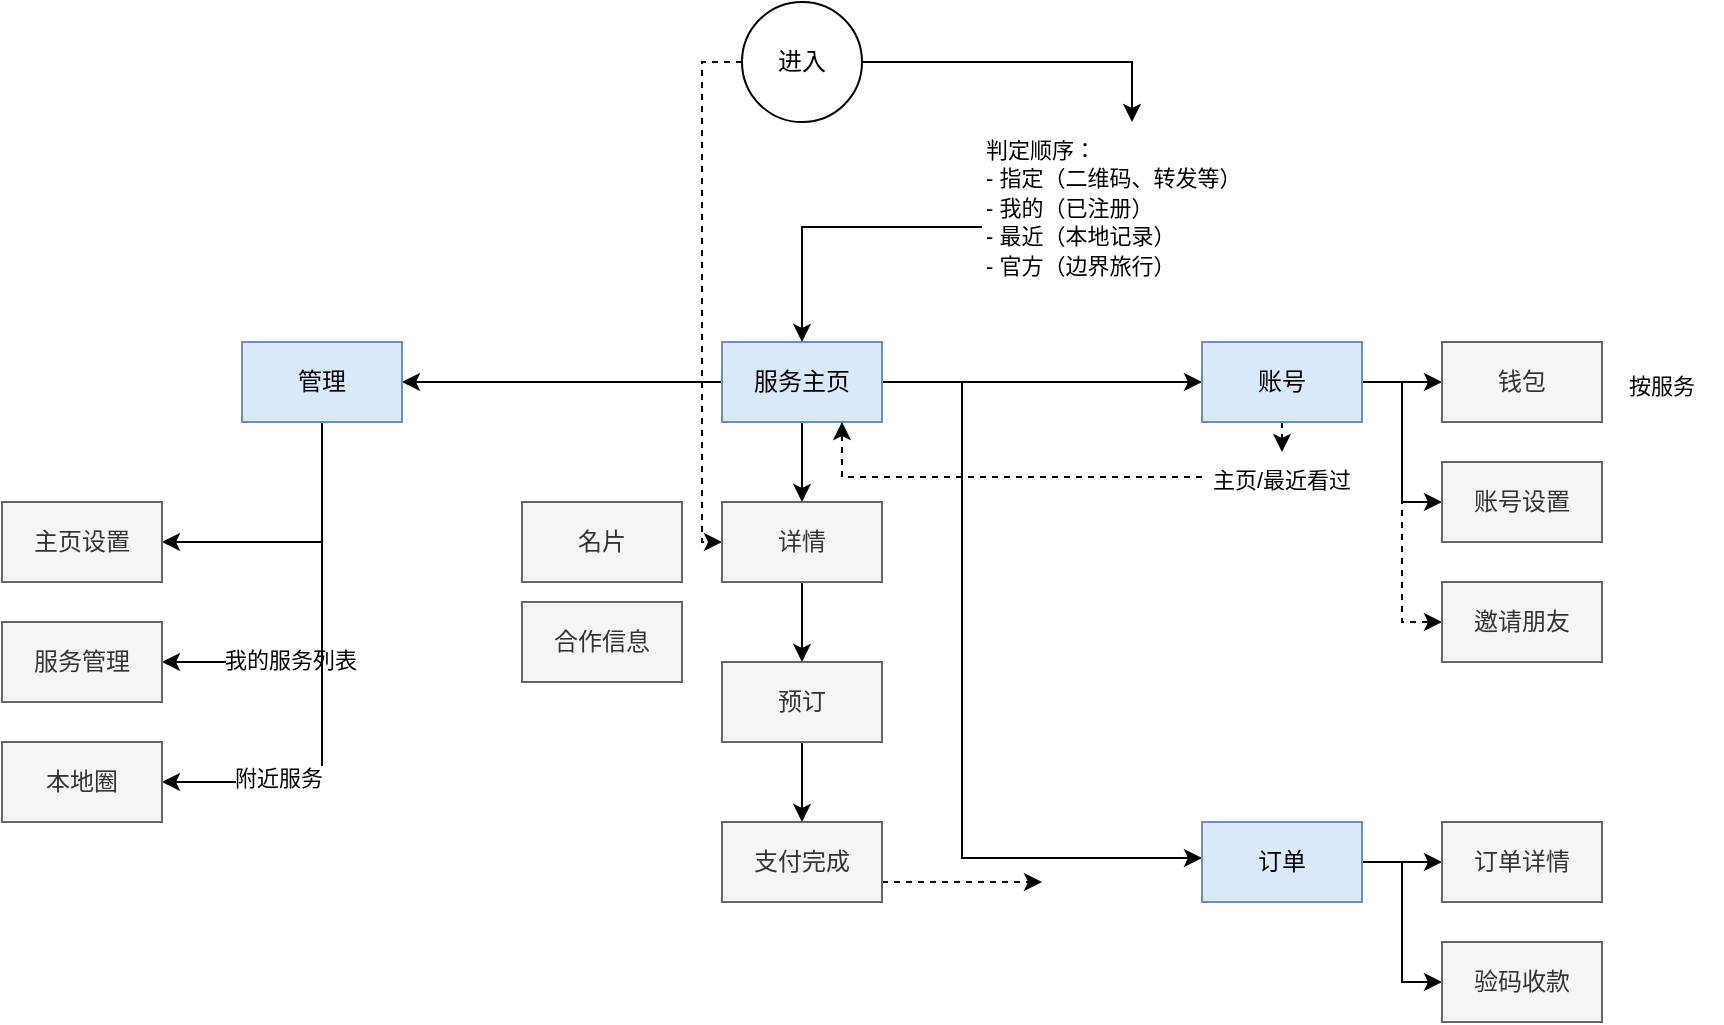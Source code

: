 <mxfile version="14.4.2" type="github">
  <diagram id="uaJOWpeh-Cgn03qF8BdY" name="Page-1">
    <mxGraphModel dx="946" dy="645" grid="1" gridSize="10" guides="1" tooltips="1" connect="1" arrows="1" fold="1" page="1" pageScale="1" pageWidth="1169" pageHeight="827" background="none" math="0" shadow="0">
      <root>
        <mxCell id="0" />
        <mxCell id="1" parent="0" />
        <mxCell id="1kkJQfJtM5-QZLH32b5V-17" style="edgeStyle=orthogonalEdgeStyle;rounded=0;orthogonalLoop=1;jettySize=auto;html=1;exitX=1;exitY=0.5;exitDx=0;exitDy=0;entryX=0.5;entryY=0;entryDx=0;entryDy=0;" parent="1" source="1kkJQfJtM5-QZLH32b5V-1" target="1kkJQfJtM5-QZLH32b5V-14" edge="1">
          <mxGeometry relative="1" as="geometry" />
        </mxCell>
        <mxCell id="1kkJQfJtM5-QZLH32b5V-26" style="edgeStyle=orthogonalEdgeStyle;rounded=0;orthogonalLoop=1;jettySize=auto;html=1;exitX=0;exitY=0.5;exitDx=0;exitDy=0;entryX=0;entryY=0.5;entryDx=0;entryDy=0;dashed=1;" parent="1" source="1kkJQfJtM5-QZLH32b5V-1" target="1kkJQfJtM5-QZLH32b5V-19" edge="1">
          <mxGeometry relative="1" as="geometry" />
        </mxCell>
        <mxCell id="1kkJQfJtM5-QZLH32b5V-1" value="进入" style="ellipse;whiteSpace=wrap;html=1;aspect=fixed;" parent="1" vertex="1">
          <mxGeometry x="410" y="30" width="60" height="60" as="geometry" />
        </mxCell>
        <mxCell id="1kkJQfJtM5-QZLH32b5V-21" value="" style="edgeStyle=orthogonalEdgeStyle;rounded=0;orthogonalLoop=1;jettySize=auto;html=1;" parent="1" source="1kkJQfJtM5-QZLH32b5V-5" target="1kkJQfJtM5-QZLH32b5V-19" edge="1">
          <mxGeometry relative="1" as="geometry" />
        </mxCell>
        <mxCell id="1kkJQfJtM5-QZLH32b5V-25" value="" style="edgeStyle=orthogonalEdgeStyle;rounded=0;orthogonalLoop=1;jettySize=auto;html=1;" parent="1" source="1kkJQfJtM5-QZLH32b5V-5" target="1kkJQfJtM5-QZLH32b5V-23" edge="1">
          <mxGeometry relative="1" as="geometry">
            <Array as="points">
              <mxPoint x="520" y="220" />
              <mxPoint x="520" y="458" />
            </Array>
          </mxGeometry>
        </mxCell>
        <mxCell id="1kkJQfJtM5-QZLH32b5V-45" style="edgeStyle=orthogonalEdgeStyle;rounded=0;orthogonalLoop=1;jettySize=auto;html=1;exitX=1;exitY=0.5;exitDx=0;exitDy=0;entryX=0;entryY=0.5;entryDx=0;entryDy=0;startArrow=none;startFill=0;" parent="1" source="1kkJQfJtM5-QZLH32b5V-5" target="1kkJQfJtM5-QZLH32b5V-22" edge="1">
          <mxGeometry relative="1" as="geometry" />
        </mxCell>
        <mxCell id="1kkJQfJtM5-QZLH32b5V-46" value="" style="edgeStyle=orthogonalEdgeStyle;rounded=0;orthogonalLoop=1;jettySize=auto;html=1;startArrow=none;startFill=0;" parent="1" source="1kkJQfJtM5-QZLH32b5V-5" target="1kkJQfJtM5-QZLH32b5V-36" edge="1">
          <mxGeometry relative="1" as="geometry" />
        </mxCell>
        <mxCell id="1kkJQfJtM5-QZLH32b5V-5" value="服务主页" style="rounded=0;whiteSpace=wrap;html=1;fillColor=#dae8fc;strokeColor=#6c8ebf;" parent="1" vertex="1">
          <mxGeometry x="400" y="200" width="80" height="40" as="geometry" />
        </mxCell>
        <mxCell id="1kkJQfJtM5-QZLH32b5V-18" style="edgeStyle=orthogonalEdgeStyle;rounded=0;orthogonalLoop=1;jettySize=auto;html=1;exitX=0;exitY=0.75;exitDx=0;exitDy=0;entryX=0.5;entryY=0;entryDx=0;entryDy=0;" parent="1" source="1kkJQfJtM5-QZLH32b5V-14" target="1kkJQfJtM5-QZLH32b5V-5" edge="1">
          <mxGeometry relative="1" as="geometry" />
        </mxCell>
        <mxCell id="1kkJQfJtM5-QZLH32b5V-14" value="&lt;span style=&quot;color: rgb(0 , 0 , 0) ; font-family: &amp;#34;helvetica&amp;#34; ; font-size: 11px ; font-style: normal ; font-weight: normal ; letter-spacing: normal ; text-align: center ; text-indent: 0px ; text-transform: none ; word-spacing: 0px ; background-color: rgb(255 , 255 , 255) ; text-decoration: none ; display: inline ; float: none&quot;&gt;判定顺序：&lt;br&gt;- 指定（二维码、转发等）&lt;/span&gt;&lt;br style=&quot;color: rgb(0 , 0 , 0) ; font-family: &amp;#34;helvetica&amp;#34; ; font-size: 11px ; font-style: normal ; font-weight: normal ; letter-spacing: normal ; text-align: center ; text-indent: 0px ; text-transform: none ; word-spacing: 0px ; background-color: rgb(255 , 255 , 255) ; text-decoration: none&quot;&gt;&lt;span style=&quot;color: rgb(0 , 0 , 0) ; font-family: &amp;#34;helvetica&amp;#34; ; font-size: 11px ; font-style: normal ; font-weight: normal ; letter-spacing: normal ; text-align: center ; text-indent: 0px ; text-transform: none ; word-spacing: 0px ; background-color: rgb(255 , 255 , 255) ; text-decoration: none ; display: inline ; float: none&quot;&gt;- 我的（已注册）&lt;/span&gt;&lt;br style=&quot;color: rgb(0 , 0 , 0) ; font-family: &amp;#34;helvetica&amp;#34; ; font-size: 11px ; font-style: normal ; font-weight: normal ; letter-spacing: normal ; text-align: center ; text-indent: 0px ; text-transform: none ; word-spacing: 0px ; background-color: rgb(255 , 255 , 255) ; text-decoration: none&quot;&gt;&lt;span style=&quot;color: rgb(0 , 0 , 0) ; font-family: &amp;#34;helvetica&amp;#34; ; font-size: 11px ; font-style: normal ; font-weight: normal ; letter-spacing: normal ; text-align: center ; text-indent: 0px ; text-transform: none ; word-spacing: 0px ; background-color: rgb(255 , 255 , 255) ; text-decoration: none ; display: inline ; float: none&quot;&gt;- 最近（本地记录）&lt;/span&gt;&lt;br style=&quot;color: rgb(0 , 0 , 0) ; font-family: &amp;#34;helvetica&amp;#34; ; font-size: 11px ; font-style: normal ; font-weight: normal ; letter-spacing: normal ; text-align: center ; text-indent: 0px ; text-transform: none ; word-spacing: 0px ; background-color: rgb(255 , 255 , 255) ; text-decoration: none&quot;&gt;&lt;span style=&quot;color: rgb(0 , 0 , 0) ; font-family: &amp;#34;helvetica&amp;#34; ; font-size: 11px ; font-style: normal ; font-weight: normal ; letter-spacing: normal ; text-align: center ; text-indent: 0px ; text-transform: none ; word-spacing: 0px ; background-color: rgb(255 , 255 , 255) ; text-decoration: none ; display: inline ; float: none&quot;&gt;- 官方（边界旅行）&lt;/span&gt;" style="text;whiteSpace=wrap;html=1;" parent="1" vertex="1">
          <mxGeometry x="530" y="90" width="150" height="70" as="geometry" />
        </mxCell>
        <mxCell id="1kkJQfJtM5-QZLH32b5V-30" value="" style="edgeStyle=orthogonalEdgeStyle;rounded=0;orthogonalLoop=1;jettySize=auto;html=1;startArrow=none;startFill=0;" parent="1" source="1kkJQfJtM5-QZLH32b5V-19" target="1kkJQfJtM5-QZLH32b5V-29" edge="1">
          <mxGeometry relative="1" as="geometry" />
        </mxCell>
        <mxCell id="1kkJQfJtM5-QZLH32b5V-19" value="详情" style="rounded=0;whiteSpace=wrap;html=1;fillColor=#f5f5f5;strokeColor=#666666;fontColor=#333333;" parent="1" vertex="1">
          <mxGeometry x="400" y="280" width="80" height="40" as="geometry" />
        </mxCell>
        <mxCell id="1kkJQfJtM5-QZLH32b5V-48" value="" style="edgeStyle=orthogonalEdgeStyle;rounded=0;orthogonalLoop=1;jettySize=auto;html=1;startArrow=none;startFill=0;" parent="1" source="1kkJQfJtM5-QZLH32b5V-22" target="1kkJQfJtM5-QZLH32b5V-47" edge="1">
          <mxGeometry relative="1" as="geometry" />
        </mxCell>
        <mxCell id="1kkJQfJtM5-QZLH32b5V-51" style="edgeStyle=orthogonalEdgeStyle;rounded=0;orthogonalLoop=1;jettySize=auto;html=1;exitX=0.5;exitY=1;exitDx=0;exitDy=0;entryX=0.5;entryY=0;entryDx=0;entryDy=0;dashed=1;startArrow=none;startFill=0;" parent="1" source="1kkJQfJtM5-QZLH32b5V-22" target="1kkJQfJtM5-QZLH32b5V-43" edge="1">
          <mxGeometry relative="1" as="geometry" />
        </mxCell>
        <mxCell id="1kkJQfJtM5-QZLH32b5V-55" style="edgeStyle=orthogonalEdgeStyle;rounded=0;orthogonalLoop=1;jettySize=auto;html=1;exitX=1;exitY=0.5;exitDx=0;exitDy=0;entryX=0;entryY=0.5;entryDx=0;entryDy=0;startArrow=none;startFill=0;" parent="1" source="1kkJQfJtM5-QZLH32b5V-22" target="1kkJQfJtM5-QZLH32b5V-40" edge="1">
          <mxGeometry relative="1" as="geometry" />
        </mxCell>
        <mxCell id="1kkJQfJtM5-QZLH32b5V-64" style="edgeStyle=orthogonalEdgeStyle;rounded=0;orthogonalLoop=1;jettySize=auto;html=1;exitX=1;exitY=0.5;exitDx=0;exitDy=0;entryX=0;entryY=0.5;entryDx=0;entryDy=0;startArrow=none;startFill=0;dashed=1;" parent="1" source="1kkJQfJtM5-QZLH32b5V-22" target="1kkJQfJtM5-QZLH32b5V-63" edge="1">
          <mxGeometry relative="1" as="geometry" />
        </mxCell>
        <mxCell id="1kkJQfJtM5-QZLH32b5V-22" value="账号" style="rounded=0;whiteSpace=wrap;html=1;fillColor=#dae8fc;strokeColor=#6c8ebf;" parent="1" vertex="1">
          <mxGeometry x="640" y="200" width="80" height="40" as="geometry" />
        </mxCell>
        <mxCell id="1kkJQfJtM5-QZLH32b5V-35" value="" style="edgeStyle=orthogonalEdgeStyle;rounded=0;orthogonalLoop=1;jettySize=auto;html=1;startArrow=none;startFill=0;" parent="1" source="1kkJQfJtM5-QZLH32b5V-23" target="1kkJQfJtM5-QZLH32b5V-34" edge="1">
          <mxGeometry relative="1" as="geometry" />
        </mxCell>
        <mxCell id="1kkJQfJtM5-QZLH32b5V-67" style="edgeStyle=orthogonalEdgeStyle;rounded=0;orthogonalLoop=1;jettySize=auto;html=1;exitX=1;exitY=0.5;exitDx=0;exitDy=0;entryX=0;entryY=0.5;entryDx=0;entryDy=0;startArrow=none;startFill=0;" parent="1" source="1kkJQfJtM5-QZLH32b5V-23" target="1kkJQfJtM5-QZLH32b5V-66" edge="1">
          <mxGeometry relative="1" as="geometry" />
        </mxCell>
        <mxCell id="1kkJQfJtM5-QZLH32b5V-23" value="订单" style="rounded=0;whiteSpace=wrap;html=1;fillColor=#dae8fc;strokeColor=#6c8ebf;" parent="1" vertex="1">
          <mxGeometry x="640" y="440" width="80" height="40" as="geometry" />
        </mxCell>
        <mxCell id="1kkJQfJtM5-QZLH32b5V-32" value="" style="edgeStyle=orthogonalEdgeStyle;rounded=0;orthogonalLoop=1;jettySize=auto;html=1;startArrow=none;startFill=0;" parent="1" source="1kkJQfJtM5-QZLH32b5V-29" target="1kkJQfJtM5-QZLH32b5V-31" edge="1">
          <mxGeometry relative="1" as="geometry" />
        </mxCell>
        <mxCell id="1kkJQfJtM5-QZLH32b5V-29" value="预订" style="rounded=0;whiteSpace=wrap;html=1;fillColor=#f5f5f5;strokeColor=#666666;fontColor=#333333;" parent="1" vertex="1">
          <mxGeometry x="400" y="360" width="80" height="40" as="geometry" />
        </mxCell>
        <mxCell id="1kkJQfJtM5-QZLH32b5V-33" style="edgeStyle=orthogonalEdgeStyle;rounded=0;orthogonalLoop=1;jettySize=auto;html=1;startArrow=none;startFill=0;dashed=1;exitX=1;exitY=0.75;exitDx=0;exitDy=0;" parent="1" source="1kkJQfJtM5-QZLH32b5V-31" edge="1">
          <mxGeometry relative="1" as="geometry">
            <mxPoint x="480" y="468" as="sourcePoint" />
            <mxPoint x="560" y="470" as="targetPoint" />
            <Array as="points">
              <mxPoint x="510" y="470" />
              <mxPoint x="510" y="470" />
            </Array>
          </mxGeometry>
        </mxCell>
        <mxCell id="1kkJQfJtM5-QZLH32b5V-31" value="支付完成" style="rounded=0;whiteSpace=wrap;html=1;fillColor=#f5f5f5;strokeColor=#666666;fontColor=#333333;" parent="1" vertex="1">
          <mxGeometry x="400" y="440" width="80" height="40" as="geometry" />
        </mxCell>
        <mxCell id="1kkJQfJtM5-QZLH32b5V-34" value="订单详情" style="rounded=0;whiteSpace=wrap;html=1;fillColor=#f5f5f5;strokeColor=#666666;fontColor=#333333;" parent="1" vertex="1">
          <mxGeometry x="760" y="440" width="80" height="40" as="geometry" />
        </mxCell>
        <mxCell id="1kkJQfJtM5-QZLH32b5V-57" value="" style="edgeStyle=orthogonalEdgeStyle;rounded=0;orthogonalLoop=1;jettySize=auto;html=1;startArrow=none;startFill=0;entryX=1;entryY=0.5;entryDx=0;entryDy=0;exitX=0.5;exitY=1;exitDx=0;exitDy=0;" parent="1" source="1kkJQfJtM5-QZLH32b5V-36" target="1kkJQfJtM5-QZLH32b5V-56" edge="1">
          <mxGeometry relative="1" as="geometry" />
        </mxCell>
        <mxCell id="1kkJQfJtM5-QZLH32b5V-58" style="edgeStyle=orthogonalEdgeStyle;rounded=0;orthogonalLoop=1;jettySize=auto;html=1;exitX=0.5;exitY=1;exitDx=0;exitDy=0;entryX=1;entryY=0.5;entryDx=0;entryDy=0;startArrow=none;startFill=0;" parent="1" source="1kkJQfJtM5-QZLH32b5V-36" target="1kkJQfJtM5-QZLH32b5V-39" edge="1">
          <mxGeometry relative="1" as="geometry" />
        </mxCell>
        <mxCell id="1kkJQfJtM5-QZLH32b5V-59" value="我的服务列表" style="edgeLabel;html=1;align=center;verticalAlign=middle;resizable=0;points=[];" parent="1kkJQfJtM5-QZLH32b5V-58" vertex="1" connectable="0">
          <mxGeometry x="0.364" y="-1" relative="1" as="geometry">
            <mxPoint as="offset" />
          </mxGeometry>
        </mxCell>
        <mxCell id="1kkJQfJtM5-QZLH32b5V-61" style="edgeStyle=orthogonalEdgeStyle;rounded=0;orthogonalLoop=1;jettySize=auto;html=1;exitX=0.5;exitY=1;exitDx=0;exitDy=0;entryX=1;entryY=0.5;entryDx=0;entryDy=0;startArrow=none;startFill=0;" parent="1" source="1kkJQfJtM5-QZLH32b5V-36" target="1kkJQfJtM5-QZLH32b5V-60" edge="1">
          <mxGeometry relative="1" as="geometry" />
        </mxCell>
        <mxCell id="1kkJQfJtM5-QZLH32b5V-62" value="附近服务" style="edgeLabel;html=1;align=center;verticalAlign=middle;resizable=0;points=[];" parent="1kkJQfJtM5-QZLH32b5V-61" vertex="1" connectable="0">
          <mxGeometry x="0.552" y="-2" relative="1" as="geometry">
            <mxPoint as="offset" />
          </mxGeometry>
        </mxCell>
        <mxCell id="1kkJQfJtM5-QZLH32b5V-36" value="管理" style="rounded=0;whiteSpace=wrap;html=1;fillColor=#dae8fc;strokeColor=#6c8ebf;" parent="1" vertex="1">
          <mxGeometry x="160" y="200" width="80" height="40" as="geometry" />
        </mxCell>
        <mxCell id="1kkJQfJtM5-QZLH32b5V-39" value="服务管理" style="rounded=0;whiteSpace=wrap;html=1;fillColor=#f5f5f5;strokeColor=#666666;fontColor=#333333;" parent="1" vertex="1">
          <mxGeometry x="40" y="340" width="80" height="40" as="geometry" />
        </mxCell>
        <mxCell id="1kkJQfJtM5-QZLH32b5V-40" value="账号设置" style="rounded=0;whiteSpace=wrap;html=1;fillColor=#f5f5f5;strokeColor=#666666;fontColor=#333333;" parent="1" vertex="1">
          <mxGeometry x="760" y="260" width="80" height="40" as="geometry" />
        </mxCell>
        <mxCell id="1kkJQfJtM5-QZLH32b5V-49" style="edgeStyle=orthogonalEdgeStyle;rounded=0;orthogonalLoop=1;jettySize=auto;html=1;exitX=0;exitY=0.5;exitDx=0;exitDy=0;entryX=0.75;entryY=1;entryDx=0;entryDy=0;startArrow=none;startFill=0;dashed=1;" parent="1" source="1kkJQfJtM5-QZLH32b5V-43" target="1kkJQfJtM5-QZLH32b5V-5" edge="1">
          <mxGeometry relative="1" as="geometry" />
        </mxCell>
        <mxCell id="1kkJQfJtM5-QZLH32b5V-43" value="&lt;font face=&quot;helvetica&quot;&gt;&lt;span style=&quot;font-size: 11px ; background-color: rgb(255 , 255 , 255)&quot;&gt;主页/最近看过&lt;/span&gt;&lt;/font&gt;" style="text;whiteSpace=wrap;html=1;align=center;" parent="1" vertex="1">
          <mxGeometry x="640" y="255" width="80" height="25" as="geometry" />
        </mxCell>
        <mxCell id="1kkJQfJtM5-QZLH32b5V-47" value="钱包" style="rounded=0;whiteSpace=wrap;html=1;fillColor=#f5f5f5;strokeColor=#666666;fontColor=#333333;" parent="1" vertex="1">
          <mxGeometry x="760" y="200" width="80" height="40" as="geometry" />
        </mxCell>
        <mxCell id="1kkJQfJtM5-QZLH32b5V-56" value="主页设置" style="rounded=0;whiteSpace=wrap;html=1;fillColor=#f5f5f5;strokeColor=#666666;fontColor=#333333;" parent="1" vertex="1">
          <mxGeometry x="40" y="280" width="80" height="40" as="geometry" />
        </mxCell>
        <mxCell id="1kkJQfJtM5-QZLH32b5V-60" value="本地圈" style="rounded=0;whiteSpace=wrap;html=1;fillColor=#f5f5f5;strokeColor=#666666;fontColor=#333333;" parent="1" vertex="1">
          <mxGeometry x="40" y="400" width="80" height="40" as="geometry" />
        </mxCell>
        <mxCell id="1kkJQfJtM5-QZLH32b5V-63" value="邀请朋友" style="rounded=0;whiteSpace=wrap;html=1;fillColor=#f5f5f5;strokeColor=#666666;fontColor=#333333;" parent="1" vertex="1">
          <mxGeometry x="760" y="320" width="80" height="40" as="geometry" />
        </mxCell>
        <mxCell id="1kkJQfJtM5-QZLH32b5V-65" value="&lt;font face=&quot;helvetica&quot;&gt;&lt;span style=&quot;font-size: 11px ; background-color: rgb(255 , 255 , 255)&quot;&gt;按服务&lt;/span&gt;&lt;/font&gt;" style="text;whiteSpace=wrap;html=1;align=center;" parent="1" vertex="1">
          <mxGeometry x="840" y="207.5" width="60" height="25" as="geometry" />
        </mxCell>
        <mxCell id="1kkJQfJtM5-QZLH32b5V-66" value="验码收款" style="rounded=0;whiteSpace=wrap;html=1;fillColor=#f5f5f5;strokeColor=#666666;fontColor=#333333;" parent="1" vertex="1">
          <mxGeometry x="760" y="500" width="80" height="40" as="geometry" />
        </mxCell>
        <mxCell id="6PhgYJ-1GN8SUMeGV9yt-1" value="名片" style="rounded=0;whiteSpace=wrap;html=1;fillColor=#f5f5f5;strokeColor=#666666;fontColor=#333333;" vertex="1" parent="1">
          <mxGeometry x="300" y="280" width="80" height="40" as="geometry" />
        </mxCell>
        <mxCell id="6PhgYJ-1GN8SUMeGV9yt-2" value="合作信息" style="rounded=0;whiteSpace=wrap;html=1;fillColor=#f5f5f5;strokeColor=#666666;fontColor=#333333;" vertex="1" parent="1">
          <mxGeometry x="300" y="330" width="80" height="40" as="geometry" />
        </mxCell>
      </root>
    </mxGraphModel>
  </diagram>
</mxfile>
